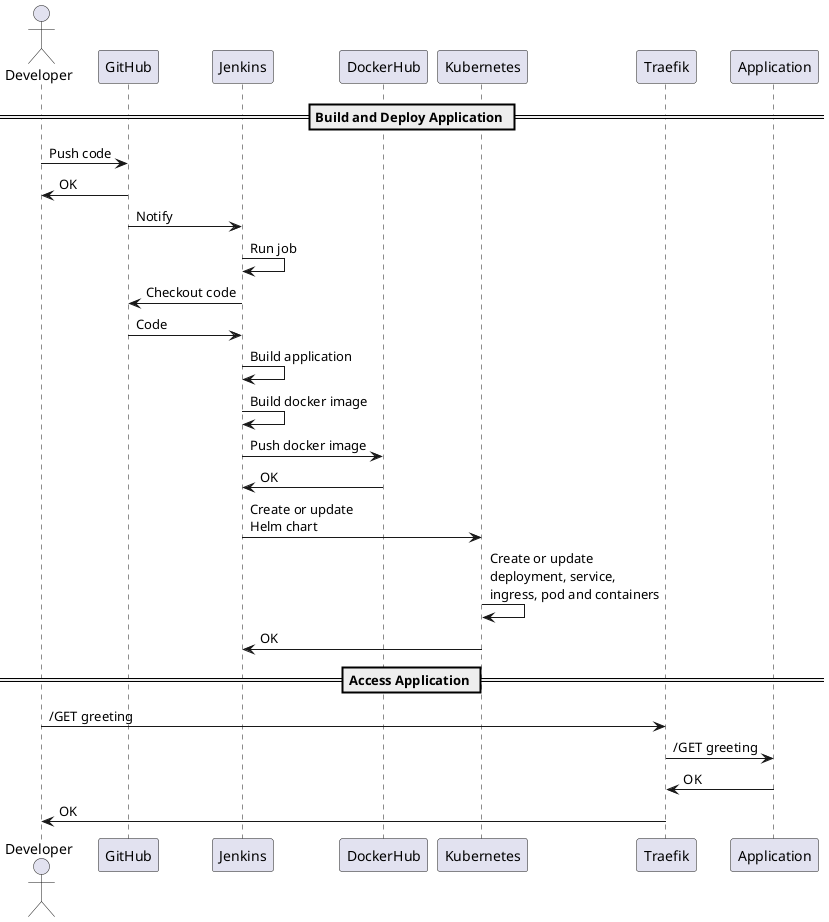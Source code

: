 @startuml
actor "Developer" as developer
participant "GitHub" as git
participant "Jenkins" as jenkins
participant "DockerHub" as registry
participant "Kubernetes" as k8s
participant "Traefik" as traefik
participant "Application" as application

== Build and Deploy Application ==
developer -> git: Push code
git -> developer: OK

git -> jenkins: Notify

jenkins -> jenkins: Run job
jenkins -> git: Checkout code
git -> jenkins: Code
jenkins -> jenkins: Build application
jenkins -> jenkins: Build docker image

jenkins -> registry: Push docker image
registry -> jenkins: OK

jenkins -> k8s: Create or update\nHelm chart

k8s -> k8s: Create or update\ndeployment, service,\ningress, pod and containers

k8s -> jenkins: OK

== Access Application ==
developer -> traefik: /GET greeting
traefik -> application: /GET greeting
application -> traefik: OK
traefik -> developer: OK

@enduml